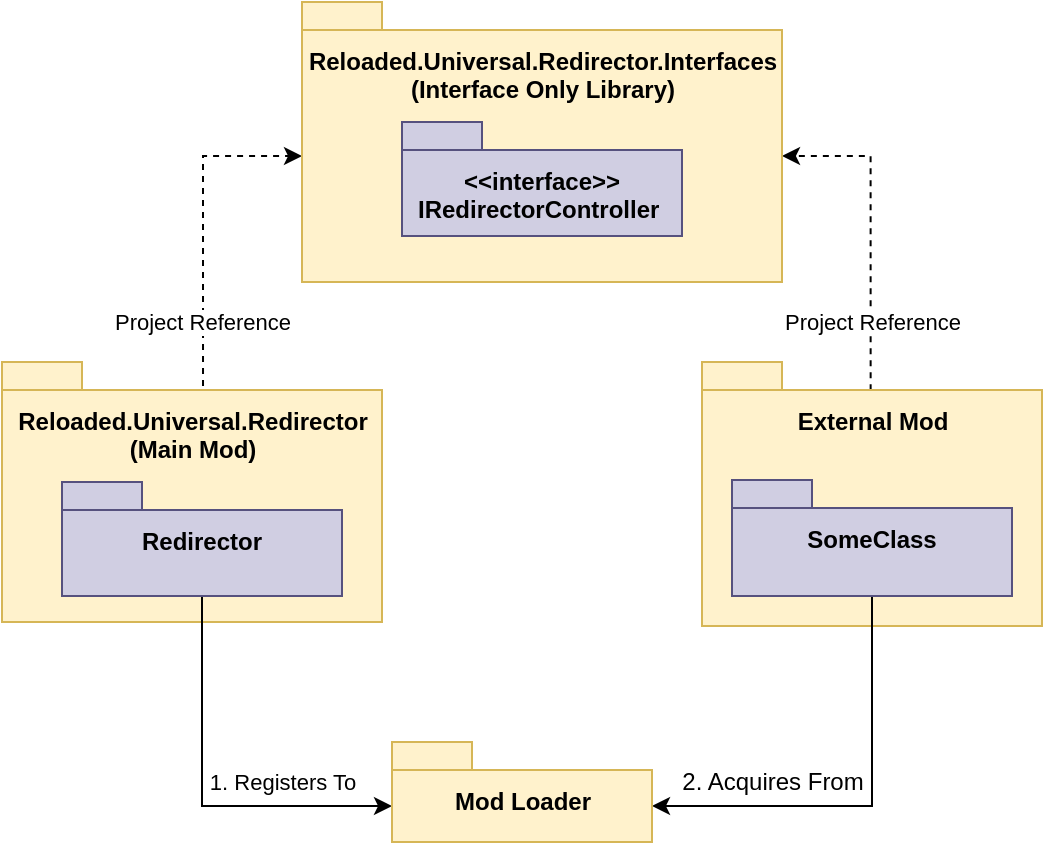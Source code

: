 <mxfile version="16.0.0" type="device"><diagram id="4yicWO6-0QshSFdzmrWn" name="Page-1"><mxGraphModel dx="1663" dy="936" grid="1" gridSize="10" guides="1" tooltips="1" connect="1" arrows="1" fold="1" page="1" pageScale="1" pageWidth="1100" pageHeight="850" math="0" shadow="0"><root><mxCell id="0"/><mxCell id="1" parent="0"/><mxCell id="l1FQXQSmS8JI4fth2LBa-22" style="edgeStyle=orthogonalEdgeStyle;rounded=0;orthogonalLoop=1;jettySize=auto;html=1;exitX=0.529;exitY=0.092;exitDx=0;exitDy=0;exitPerimeter=0;entryX=0;entryY=0;entryDx=0;entryDy=77;entryPerimeter=0;dashed=1;" parent="1" source="qisipxxUCxU1bYM13lts-10" target="l1FQXQSmS8JI4fth2LBa-1" edge="1"><mxGeometry relative="1" as="geometry"/></mxCell><mxCell id="l1FQXQSmS8JI4fth2LBa-25" value="Project Reference" style="edgeLabel;html=1;align=center;verticalAlign=middle;resizable=0;points=[];" parent="l1FQXQSmS8JI4fth2LBa-22" vertex="1" connectable="0"><mxGeometry x="-0.472" y="-1" relative="1" as="geometry"><mxPoint x="-1.51" y="11.49" as="offset"/></mxGeometry></mxCell><mxCell id="l1FQXQSmS8JI4fth2LBa-23" style="edgeStyle=orthogonalEdgeStyle;rounded=0;orthogonalLoop=1;jettySize=auto;html=1;exitX=0.496;exitY=0.107;exitDx=0;exitDy=0;exitPerimeter=0;entryX=0;entryY=0;entryDx=240;entryDy=77;entryPerimeter=0;dashed=1;" parent="1" source="l1FQXQSmS8JI4fth2LBa-4" target="l1FQXQSmS8JI4fth2LBa-1" edge="1"><mxGeometry relative="1" as="geometry"/></mxCell><mxCell id="l1FQXQSmS8JI4fth2LBa-26" value="Project Reference" style="edgeLabel;html=1;align=center;verticalAlign=middle;resizable=0;points=[];" parent="l1FQXQSmS8JI4fth2LBa-23" vertex="1" connectable="0"><mxGeometry x="-0.495" y="-4" relative="1" as="geometry"><mxPoint x="-3.32" y="6.57" as="offset"/></mxGeometry></mxCell><mxCell id="l1FQXQSmS8JI4fth2LBa-1" value="Reloaded.Universal.Redirector.Interfaces&lt;br&gt;(Interface Only Library)" style="shape=folder;fontStyle=1;spacingTop=10;tabWidth=40;tabHeight=14;tabPosition=left;html=1;fillColor=#fff2cc;strokeColor=#d6b656;spacing=8;align=center;labelPosition=center;verticalLabelPosition=middle;verticalAlign=top;" parent="1" vertex="1"><mxGeometry x="520" y="130" width="240" height="140" as="geometry"/></mxCell><mxCell id="qisipxxUCxU1bYM13lts-10" value="Reloaded.Universal.Redirector&lt;br&gt;(Main Mod)" style="shape=folder;fontStyle=1;spacingTop=10;tabWidth=40;tabHeight=14;tabPosition=left;html=1;fillColor=#fff2cc;strokeColor=#d6b656;spacing=8;align=center;labelPosition=center;verticalLabelPosition=middle;verticalAlign=top;" parent="1" vertex="1"><mxGeometry x="370" y="310" width="190" height="130" as="geometry"/></mxCell><mxCell id="9ldPNq_NJ33DzcGC2udp-2" value="&amp;lt;&amp;lt;interface&amp;gt;&amp;gt;&lt;br&gt;IRedirectorController&amp;nbsp;" style="shape=folder;fontStyle=1;spacingTop=10;tabWidth=40;tabHeight=14;tabPosition=left;html=1;fillColor=#d0cee2;strokeColor=#56517e;spacing=8;align=center;labelPosition=center;verticalLabelPosition=middle;verticalAlign=top;whiteSpace=wrap;" parent="1" vertex="1"><mxGeometry x="570" y="190" width="140" height="57" as="geometry"/></mxCell><mxCell id="l1FQXQSmS8JI4fth2LBa-11" style="edgeStyle=orthogonalEdgeStyle;rounded=0;orthogonalLoop=1;jettySize=auto;html=1;exitX=0.5;exitY=1;exitDx=0;exitDy=0;exitPerimeter=0;entryX=0;entryY=0;entryDx=0;entryDy=32;entryPerimeter=0;" parent="1" source="l1FQXQSmS8JI4fth2LBa-2" target="l1FQXQSmS8JI4fth2LBa-8" edge="1"><mxGeometry relative="1" as="geometry"/></mxCell><mxCell id="l1FQXQSmS8JI4fth2LBa-12" value="1. Registers To" style="edgeLabel;html=1;align=center;verticalAlign=middle;resizable=0;points=[];" parent="l1FQXQSmS8JI4fth2LBa-11" vertex="1" connectable="0"><mxGeometry x="-0.147" y="47" relative="1" as="geometry"><mxPoint x="-6.97" y="7.47" as="offset"/></mxGeometry></mxCell><mxCell id="l1FQXQSmS8JI4fth2LBa-2" value="Redirector" style="shape=folder;fontStyle=1;spacingTop=10;tabWidth=40;tabHeight=14;tabPosition=left;html=1;fillColor=#d0cee2;strokeColor=#56517e;spacing=8;align=center;labelPosition=center;verticalLabelPosition=middle;verticalAlign=top;whiteSpace=wrap;" parent="1" vertex="1"><mxGeometry x="400" y="370" width="140" height="57" as="geometry"/></mxCell><mxCell id="l1FQXQSmS8JI4fth2LBa-4" value="External Mod" style="shape=folder;fontStyle=1;spacingTop=10;tabWidth=40;tabHeight=14;tabPosition=left;html=1;fillColor=#fff2cc;strokeColor=#d6b656;spacing=8;align=center;labelPosition=center;verticalLabelPosition=middle;verticalAlign=top;" parent="1" vertex="1"><mxGeometry x="720" y="310" width="170" height="132" as="geometry"/></mxCell><mxCell id="l1FQXQSmS8JI4fth2LBa-15" style="edgeStyle=orthogonalEdgeStyle;rounded=0;orthogonalLoop=1;jettySize=auto;html=1;exitX=0.5;exitY=1;exitDx=0;exitDy=0;exitPerimeter=0;entryX=0;entryY=0;entryDx=130;entryDy=32;entryPerimeter=0;" parent="1" source="l1FQXQSmS8JI4fth2LBa-5" target="l1FQXQSmS8JI4fth2LBa-8" edge="1"><mxGeometry relative="1" as="geometry"/></mxCell><mxCell id="l1FQXQSmS8JI4fth2LBa-5" value="SomeClass" style="shape=folder;fontStyle=1;spacingTop=10;tabWidth=40;tabHeight=14;tabPosition=left;html=1;fillColor=#d0cee2;strokeColor=#56517e;spacing=8;align=center;labelPosition=center;verticalLabelPosition=middle;verticalAlign=top;whiteSpace=wrap;" parent="1" vertex="1"><mxGeometry x="735" y="369" width="140" height="58" as="geometry"/></mxCell><mxCell id="l1FQXQSmS8JI4fth2LBa-8" value="Mod Loader" style="shape=folder;fontStyle=1;spacingTop=10;tabWidth=40;tabHeight=14;tabPosition=left;html=1;fillColor=#fff2cc;strokeColor=#d6b656;spacing=8;align=center;labelPosition=center;verticalLabelPosition=middle;verticalAlign=top;" parent="1" vertex="1"><mxGeometry x="565" y="500" width="130" height="50" as="geometry"/></mxCell><mxCell id="l1FQXQSmS8JI4fth2LBa-9" value="&lt;span style=&quot;color: rgba(0 , 0 , 0 , 0) ; font-family: monospace ; font-size: 0px&quot;&gt;%3CmxGraphModel%3E%3Croot%3E%3CmxCell%20id%3D%220%22%2F%3E%3CmxCell%20id%3D%221%22%20parent%3D%220%22%2F%3E%3CmxCell%20id%3D%222%22%20value%3D%22Redirector%22%20style%3D%22shape%3Dfolder%3BfontStyle%3D1%3BspacingTop%3D10%3BtabWidth%3D40%3BtabHeight%3D14%3BtabPosition%3Dleft%3Bhtml%3D1%3BfillColor%3D%23d0cee2%3BstrokeColor%3D%2356517e%3Bspacing%3D8%3Balign%3Dcenter%3BlabelPosition%3Dcenter%3BverticalLabelPosition%3Dmiddle%3BverticalAlign%3Dtop%3BwhiteSpace%3Dwrap%3B%22%20vertex%3D%221%22%20parent%3D%221%22%3E%3CmxGeometry%20x%3D%22300%22%20y%3D%22330%22%20width%3D%22140%22%20height%3D%2257%22%20as%3D%22geometry%22%2F%3E%3C%2FmxCell%3E%3C%2Froot%3E%3C%2FmxGraphModel%3E&lt;/span&gt;" style="text;html=1;align=center;verticalAlign=middle;resizable=0;points=[];autosize=1;" parent="1" vertex="1"><mxGeometry x="618" y="442" width="20" height="20" as="geometry"/></mxCell><mxCell id="l1FQXQSmS8JI4fth2LBa-16" value="2. Acquires From" style="text;html=1;align=center;verticalAlign=middle;resizable=0;points=[];autosize=1;" parent="1" vertex="1"><mxGeometry x="700" y="510" width="110" height="20" as="geometry"/></mxCell></root></mxGraphModel></diagram></mxfile>